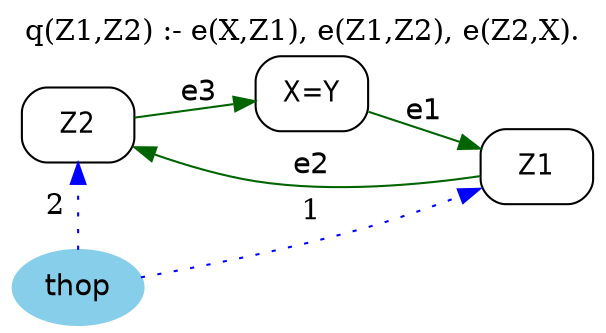 strict digraph G {
	graph [bb="0,0,269.19,152",
		label="q(Z1,Z2) :- e(X,Z1), e(Z1,Z2), e(Z2,X).",
		labelloc=t,
		lheight=0.21,
		lp="134.6,140.5",
		lwidth=3.11,
		rankdir=LR
	];
	node [label="\N"];
	Z2	 [fontname="Helvetica-Narrow",
		height=0.5,
		pos="28.597,96",
		shape=box,
		style=rounded,
		width=0.75];
	X	 [fontname="Helvetica-Narrow",
		height=0.5,
		label="X=Y",
		pos="136.19,111",
		shape=box,
		style=rounded,
		width=0.75];
	Z2 -> X	 [color=darkgreen,
		fontname=helvetica,
		label=e3,
		lp="83.195,111.5",
		pos="e,109.05,107.22 55.749,99.785 68.874,101.61 84.83,103.84 99.061,105.82"];
	Z1	 [fontname="Helvetica-Narrow",
		height=0.5,
		pos="242.19,76",
		shape=box,
		style=rounded,
		width=0.75];
	X -> Z1	 [color=darkgreen,
		fontname=helvetica,
		label=e1,
		lp="189.19,102.5",
		pos="e,214.85,85.028 163.22,102.08 175.95,97.873 191.34,92.79 205.15,88.233"];
	Z1 -> Z2	 [color=darkgreen,
		fontname=helvetica,
		label=e2,
		lp="136.19,76.5",
		pos="e,55.644,84.498 215.01,71.198 188,67.217 145.48,63.084 109.19,69 94.428,71.408 78.715,76.144 65.123,80.986"];
	thop	 [color=skyblue,
		fillcolor=skyblue,
		fontname=helvetica,
		height=0.5,
		pos="28.597,18",
		shape=oval,
		style="filled,rounded",
		width=0.79437];
	thop -> Z2	 [color=blue,
		constraint=false,
		label=2,
		lp="18.097,57",
		pos="e,28.597,77.737 28.597,36.091 28.597,45.474 28.597,57.15 28.597,67.695",
		style=dotted];
	thop -> Z1	 [color=blue,
		constraint=false,
		label=1,
		lp="136.19,54.5",
		pos="e,215.09,64.983 56.202,22.78 83.608,27.798 126.69,36.423 163.19,47 177.17,51.05 192.23,56.339 205.42,61.289",
		style=dotted];
}
